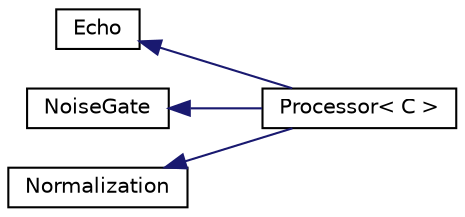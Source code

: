 digraph "Graphical Class Hierarchy"
{
  edge [fontname="Helvetica",fontsize="10",labelfontname="Helvetica",labelfontsize="10"];
  node [fontname="Helvetica",fontsize="10",shape=record];
  rankdir="LR";
  Node13 [label="Echo",height=0.2,width=0.4,color="black", fillcolor="white", style="filled",URL="$dc/dd7/classEcho.html"];
  Node13 -> Node1 [dir="back",color="midnightblue",fontsize="10",style="solid",fontname="Helvetica"];
  Node1 [label="Processor\< C \>",height=0.2,width=0.4,color="black", fillcolor="white", style="filled",URL="$db/d9f/classProcessor.html"];
  Node10 [label="NoiseGate",height=0.2,width=0.4,color="black", fillcolor="white", style="filled",URL="$d3/d32/classNoiseGate.html"];
  Node10 -> Node1 [dir="back",color="midnightblue",fontsize="10",style="solid",fontname="Helvetica"];
  Node0 [label="Normalization",height=0.2,width=0.4,color="black", fillcolor="white", style="filled",URL="$d6/d51/classNormalization.html"];
  Node0 -> Node1 [dir="back",color="midnightblue",fontsize="10",style="solid",fontname="Helvetica"];
}
